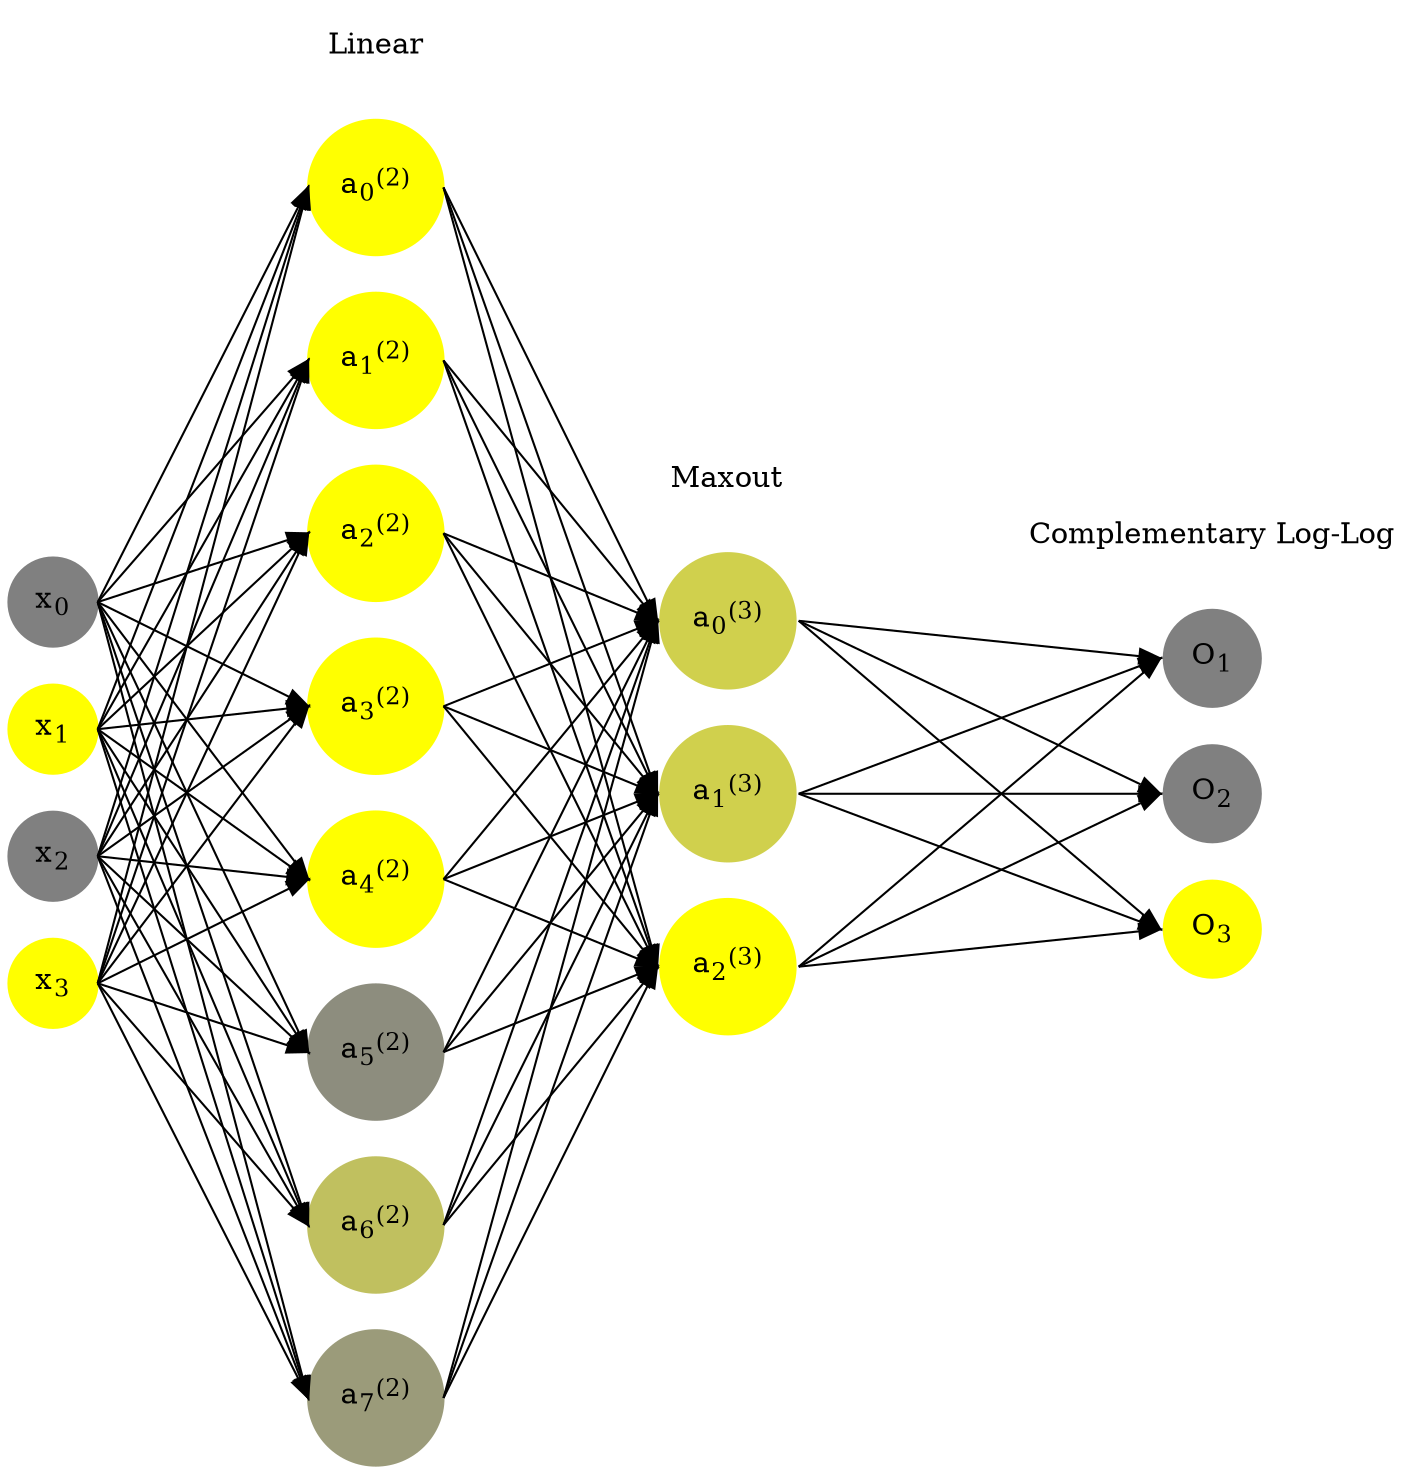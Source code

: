 digraph G {
	rankdir = LR;
	splines=false;
	edge[style=invis];
	ranksep= 1.4;
	{
	node [shape=circle, color="0.1667, 0.0, 0.5", style=filled, fillcolor="0.1667, 0.0, 0.5"];
	x0 [label=<x<sub>0</sub>>];
	}
	{
	node [shape=circle, color="0.1667, 1.0, 1.0", style=filled, fillcolor="0.1667, 1.0, 1.0"];
	x1 [label=<x<sub>1</sub>>];
	}
	{
	node [shape=circle, color="0.1667, 0.0, 0.5", style=filled, fillcolor="0.1667, 0.0, 0.5"];
	x2 [label=<x<sub>2</sub>>];
	}
	{
	node [shape=circle, color="0.1667, 1.0, 1.0", style=filled, fillcolor="0.1667, 1.0, 1.0"];
	x3 [label=<x<sub>3</sub>>];
	}
	{
	node [shape=circle, color="0.1667, 0.994102, 0.997051", style=filled, fillcolor="0.1667, 0.994102, 0.997051"];
	a02 [label=<a<sub>0</sub><sup>(2)</sup>>];
	}
	{
	node [shape=circle, color="0.1667, 1.816155, 1.408077", style=filled, fillcolor="0.1667, 1.816155, 1.408077"];
	a12 [label=<a<sub>1</sub><sup>(2)</sup>>];
	}
	{
	node [shape=circle, color="0.1667, 1.439185, 1.219593", style=filled, fillcolor="0.1667, 1.439185, 1.219593"];
	a22 [label=<a<sub>2</sub><sup>(2)</sup>>];
	}
	{
	node [shape=circle, color="0.1667, 2.379835, 1.689918", style=filled, fillcolor="0.1667, 2.379835, 1.689918"];
	a32 [label=<a<sub>3</sub><sup>(2)</sup>>];
	}
	{
	node [shape=circle, color="0.1667, 1.395913, 1.197956", style=filled, fillcolor="0.1667, 1.395913, 1.197956"];
	a42 [label=<a<sub>4</sub><sup>(2)</sup>>];
	}
	{
	node [shape=circle, color="0.1667, 0.103838, 0.551919", style=filled, fillcolor="0.1667, 0.103838, 0.551919"];
	a52 [label=<a<sub>5</sub><sup>(2)</sup>>];
	}
	{
	node [shape=circle, color="0.1667, 0.501904, 0.750952", style=filled, fillcolor="0.1667, 0.501904, 0.750952"];
	a62 [label=<a<sub>6</sub><sup>(2)</sup>>];
	}
	{
	node [shape=circle, color="0.1667, 0.215519, 0.607760", style=filled, fillcolor="0.1667, 0.215519, 0.607760"];
	a72 [label=<a<sub>7</sub><sup>(2)</sup>>];
	}
	{
	node [shape=circle, color="0.1667, 0.629632, 0.814816", style=filled, fillcolor="0.1667, 0.629632, 0.814816"];
	a03 [label=<a<sub>0</sub><sup>(3)</sup>>];
	}
	{
	node [shape=circle, color="0.1667, 0.629632, 0.814816", style=filled, fillcolor="0.1667, 0.629632, 0.814816"];
	a13 [label=<a<sub>1</sub><sup>(3)</sup>>];
	}
	{
	node [shape=circle, color="0.1667, 6.665454, 3.832727", style=filled, fillcolor="0.1667, 6.665454, 3.832727"];
	a23 [label=<a<sub>2</sub><sup>(3)</sup>>];
	}
	{
	node [shape=circle, color="0.1667, 0.0, 0.5", style=filled, fillcolor="0.1667, 0.0, 0.5"];
	O1 [label=<O<sub>1</sub>>];
	}
	{
	node [shape=circle, color="0.1667, 0.0, 0.5", style=filled, fillcolor="0.1667, 0.0, 0.5"];
	O2 [label=<O<sub>2</sub>>];
	}
	{
	node [shape=circle, color="0.1667, 1.0, 1.0", style=filled, fillcolor="0.1667, 1.0, 1.0"];
	O3 [label=<O<sub>3</sub>>];
	}
	{
	rank=same;
	x0->x1->x2->x3;
	}
	{
	rank=same;
	a02->a12->a22->a32->a42->a52->a62->a72;
	}
	{
	rank=same;
	a03->a13->a23;
	}
	{
	rank=same;
	O1->O2->O3;
	}
	l1 [shape=plaintext,label="Linear"];
	l1->a02;
	{rank=same; l1;a02};
	l2 [shape=plaintext,label="Maxout"];
	l2->a03;
	{rank=same; l2;a03};
	l3 [shape=plaintext,label="Complementary Log-Log"];
	l3->O1;
	{rank=same; l3;O1};
edge[style=solid, tailport=e, headport=w];
	{x0;x1;x2;x3} -> {a02;a12;a22;a32;a42;a52;a62;a72};
	{a02;a12;a22;a32;a42;a52;a62;a72} -> {a03;a13;a23};
	{a03;a13;a23} -> {O1,O2,O3};
}